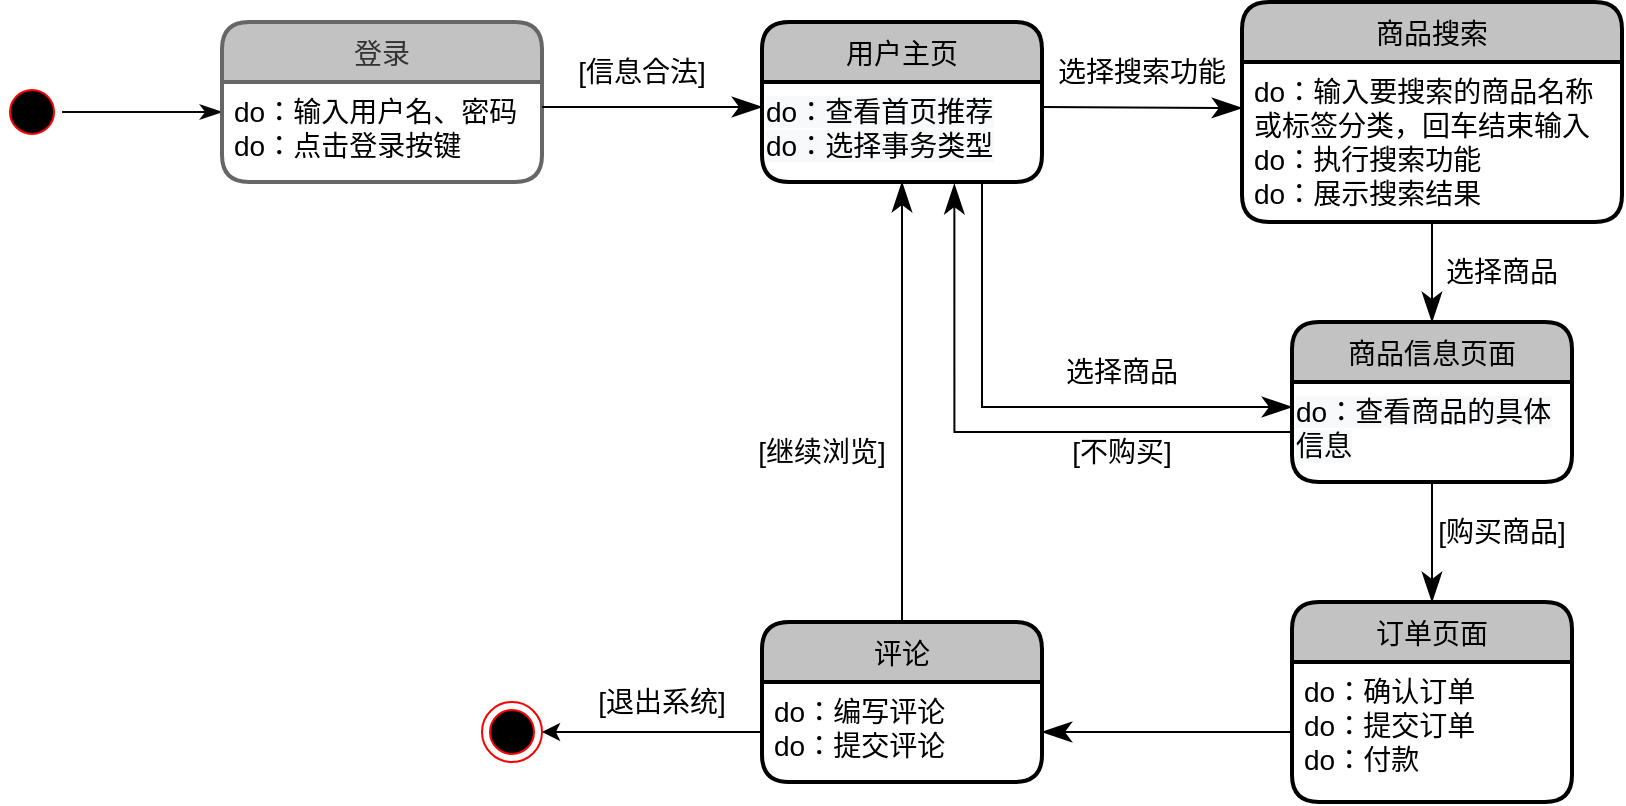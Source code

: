 <mxfile version="20.5.1" type="device" pages="3"><diagram id="R2lEEEUBdFMjLlhIrx00" name="购买行为"><mxGraphModel dx="872" dy="591" grid="1" gridSize="10" guides="1" tooltips="1" connect="1" arrows="1" fold="1" page="1" pageScale="1" pageWidth="850" pageHeight="1100" math="0" shadow="0" extFonts="Permanent Marker^https://fonts.googleapis.com/css?family=Permanent+Marker"><root><mxCell id="0"/><mxCell id="1" parent="0"/><mxCell id="otWupkpmChtxWl0oxh32-2" value="" style="ellipse;html=1;shape=startState;fillColor=#000000;strokeColor=#ff0000;" parent="1" vertex="1"><mxGeometry x="160" y="330" width="30" height="30" as="geometry"/></mxCell><mxCell id="otWupkpmChtxWl0oxh32-3" value="" style="edgeStyle=orthogonalEdgeStyle;html=1;verticalAlign=bottom;endArrow=classicThin;endSize=8;strokeColor=#080808;rounded=0;endFill=1;" parent="1" source="otWupkpmChtxWl0oxh32-2" edge="1"><mxGeometry relative="1" as="geometry"><mxPoint x="270" y="345" as="targetPoint"/></mxGeometry></mxCell><mxCell id="otWupkpmChtxWl0oxh32-5" value="登录" style="swimlane;childLayout=stackLayout;horizontal=1;startSize=30;horizontalStack=0;rounded=1;fontSize=14;fontStyle=0;strokeWidth=2;resizeParent=0;resizeLast=1;shadow=0;dashed=0;align=center;fillColor=#C2C2C2;fontColor=#333333;strokeColor=#666666;" parent="1" vertex="1"><mxGeometry x="270" y="300" width="160" height="80" as="geometry"/></mxCell><mxCell id="otWupkpmChtxWl0oxh32-6" value="do：输入用户名、密码&#10;do：点击登录按键" style="align=left;strokeColor=none;fillColor=none;spacingLeft=4;fontSize=14;verticalAlign=top;resizable=0;rotatable=0;part=1;" parent="otWupkpmChtxWl0oxh32-5" vertex="1"><mxGeometry y="30" width="160" height="50" as="geometry"/></mxCell><mxCell id="otWupkpmChtxWl0oxh32-7" value="订单页面" style="swimlane;childLayout=stackLayout;horizontal=1;startSize=30;horizontalStack=0;rounded=1;fontSize=14;fontStyle=0;strokeWidth=2;resizeParent=0;resizeLast=1;shadow=0;dashed=0;align=center;fillColor=#C2C2C2;" parent="1" vertex="1"><mxGeometry x="805" y="590" width="140" height="100" as="geometry"/></mxCell><mxCell id="otWupkpmChtxWl0oxh32-8" value="do：确认订单&#10;do：提交订单&#10;do：付款" style="align=left;strokeColor=none;fillColor=none;spacingLeft=4;fontSize=14;verticalAlign=top;resizable=0;rotatable=0;part=1;" parent="otWupkpmChtxWl0oxh32-7" vertex="1"><mxGeometry y="30" width="140" height="70" as="geometry"/></mxCell><mxCell id="otWupkpmChtxWl0oxh32-9" value="商品搜索" style="swimlane;childLayout=stackLayout;horizontal=1;startSize=30;horizontalStack=0;rounded=1;fontSize=14;fontStyle=0;strokeWidth=2;resizeParent=0;resizeLast=1;shadow=0;dashed=0;align=center;fillColor=#C2C2C2;" parent="1" vertex="1"><mxGeometry x="780" y="290" width="190" height="110" as="geometry"/></mxCell><mxCell id="otWupkpmChtxWl0oxh32-10" value="do：输入要搜索的商品名称&#10;或标签分类，回车结束输入&#10;do：执行搜索功能&#10;do：展示搜索结果" style="align=left;strokeColor=none;fillColor=none;spacingLeft=4;fontSize=14;verticalAlign=top;resizable=0;rotatable=0;part=1;" parent="otWupkpmChtxWl0oxh32-9" vertex="1"><mxGeometry y="30" width="190" height="80" as="geometry"/></mxCell><mxCell id="otWupkpmChtxWl0oxh32-13" value="评论" style="swimlane;childLayout=stackLayout;horizontal=1;startSize=30;horizontalStack=0;rounded=1;fontSize=14;fontStyle=0;strokeWidth=2;resizeParent=0;resizeLast=1;shadow=0;dashed=0;align=center;fillColor=#C2C2C2;" parent="1" vertex="1"><mxGeometry x="540" y="600" width="140" height="80" as="geometry"/></mxCell><mxCell id="otWupkpmChtxWl0oxh32-14" value="do：编写评论&#10;do：提交评论" style="align=left;strokeColor=none;fillColor=none;spacingLeft=4;fontSize=14;verticalAlign=top;resizable=0;rotatable=0;part=1;" parent="otWupkpmChtxWl0oxh32-13" vertex="1"><mxGeometry y="30" width="140" height="50" as="geometry"/></mxCell><mxCell id="otWupkpmChtxWl0oxh32-15" value="[信息合法]" style="text;html=1;strokeColor=none;fillColor=none;align=center;verticalAlign=middle;whiteSpace=wrap;rounded=0;fontSize=14;" parent="1" vertex="1"><mxGeometry x="430" y="310" width="100" height="30" as="geometry"/></mxCell><mxCell id="otWupkpmChtxWl0oxh32-11" value="商品信息页面" style="swimlane;childLayout=stackLayout;horizontal=1;startSize=30;horizontalStack=0;rounded=1;fontSize=14;fontStyle=0;strokeWidth=2;resizeParent=0;resizeLast=1;shadow=0;dashed=0;align=center;fillColor=#C2C2C2;" parent="1" vertex="1"><mxGeometry x="805" y="450" width="140" height="80" as="geometry"/></mxCell><mxCell id="otWupkpmChtxWl0oxh32-20" value="&lt;span style=&quot;color: rgb(0, 0, 0); font-family: Helvetica; font-size: 14px; font-style: normal; font-variant-ligatures: normal; font-variant-caps: normal; font-weight: 400; letter-spacing: normal; orphans: 2; text-align: left; text-indent: 0px; text-transform: none; widows: 2; word-spacing: 0px; -webkit-text-stroke-width: 0px; background-color: rgb(248, 249, 250); text-decoration-thickness: initial; text-decoration-style: initial; text-decoration-color: initial; float: none; display: inline !important;&quot;&gt;do：查看商品的具体信息&lt;br&gt;&lt;/span&gt;" style="text;whiteSpace=wrap;html=1;fontSize=14;" parent="otWupkpmChtxWl0oxh32-11" vertex="1"><mxGeometry y="30" width="140" height="50" as="geometry"/></mxCell><mxCell id="otWupkpmChtxWl0oxh32-16" value="用户主页" style="swimlane;childLayout=stackLayout;horizontal=1;startSize=30;horizontalStack=0;rounded=1;fontSize=14;fontStyle=0;strokeWidth=2;resizeParent=0;resizeLast=1;shadow=0;dashed=0;align=center;fillColor=#C2C2C2;" parent="1" vertex="1"><mxGeometry x="540" y="300" width="140" height="80" as="geometry"/></mxCell><mxCell id="otWupkpmChtxWl0oxh32-19" value="&lt;span style=&quot;color: rgb(0, 0, 0); font-family: Helvetica; font-size: 14px; font-style: normal; font-variant-ligatures: normal; font-variant-caps: normal; font-weight: 400; letter-spacing: normal; orphans: 2; text-align: left; text-indent: 0px; text-transform: none; widows: 2; word-spacing: 0px; -webkit-text-stroke-width: 0px; background-color: rgb(248, 249, 250); text-decoration-thickness: initial; text-decoration-style: initial; text-decoration-color: initial; float: none; display: inline !important;&quot;&gt;do：查看首页推荐&lt;br&gt;do：选择事务类型&lt;br&gt;&lt;/span&gt;" style="text;whiteSpace=wrap;html=1;fontSize=14;" parent="otWupkpmChtxWl0oxh32-16" vertex="1"><mxGeometry y="30" width="140" height="50" as="geometry"/></mxCell><mxCell id="otWupkpmChtxWl0oxh32-21" value="" style="endArrow=classicThin;endFill=1;endSize=12;html=1;rounded=0;fontSize=14;entryX=0;entryY=0.25;entryDx=0;entryDy=0;exitX=1;exitY=0.25;exitDx=0;exitDy=0;" parent="1" source="otWupkpmChtxWl0oxh32-6" target="otWupkpmChtxWl0oxh32-19" edge="1"><mxGeometry width="160" relative="1" as="geometry"><mxPoint x="480" y="370" as="sourcePoint"/><mxPoint x="590" y="339.5" as="targetPoint"/></mxGeometry></mxCell><mxCell id="otWupkpmChtxWl0oxh32-22" value="" style="endArrow=classicThin;endFill=1;endSize=12;html=1;rounded=0;fontSize=14;exitX=1;exitY=0.25;exitDx=0;exitDy=0;" parent="1" source="otWupkpmChtxWl0oxh32-19" edge="1"><mxGeometry width="160" relative="1" as="geometry"><mxPoint x="580" y="480" as="sourcePoint"/><mxPoint x="780" y="343" as="targetPoint"/></mxGeometry></mxCell><mxCell id="otWupkpmChtxWl0oxh32-23" value="" style="endArrow=classicThin;endFill=1;endSize=12;html=1;rounded=0;fontSize=14;entryX=0.5;entryY=0;entryDx=0;entryDy=0;exitX=0.5;exitY=1;exitDx=0;exitDy=0;" parent="1" source="otWupkpmChtxWl0oxh32-10" target="otWupkpmChtxWl0oxh32-11" edge="1"><mxGeometry width="160" relative="1" as="geometry"><mxPoint x="875" y="410" as="sourcePoint"/><mxPoint x="1020" y="410" as="targetPoint"/></mxGeometry></mxCell><mxCell id="otWupkpmChtxWl0oxh32-24" value="" style="endArrow=classicThin;endFill=1;endSize=12;html=1;rounded=0;fontSize=14;exitX=0.5;exitY=1;exitDx=0;exitDy=0;" parent="1" source="otWupkpmChtxWl0oxh32-20" target="otWupkpmChtxWl0oxh32-7" edge="1"><mxGeometry width="160" relative="1" as="geometry"><mxPoint x="885" y="420" as="sourcePoint"/><mxPoint x="885" y="460" as="targetPoint"/></mxGeometry></mxCell><mxCell id="otWupkpmChtxWl0oxh32-25" value="" style="endArrow=classicThin;endFill=1;endSize=12;html=1;rounded=0;fontSize=14;entryX=1;entryY=0.5;entryDx=0;entryDy=0;exitX=0;exitY=0.5;exitDx=0;exitDy=0;" parent="1" source="otWupkpmChtxWl0oxh32-8" target="otWupkpmChtxWl0oxh32-14" edge="1"><mxGeometry width="160" relative="1" as="geometry"><mxPoint x="875" y="430" as="sourcePoint"/><mxPoint x="875" y="470" as="targetPoint"/></mxGeometry></mxCell><mxCell id="otWupkpmChtxWl0oxh32-26" value="" style="endArrow=classicThin;endFill=1;endSize=12;html=1;rounded=0;fontSize=14;entryX=0.5;entryY=1;entryDx=0;entryDy=0;exitX=0.5;exitY=0;exitDx=0;exitDy=0;" parent="1" source="otWupkpmChtxWl0oxh32-13" target="otWupkpmChtxWl0oxh32-19" edge="1"><mxGeometry width="160" relative="1" as="geometry"><mxPoint x="885" y="430" as="sourcePoint"/><mxPoint x="885" y="470" as="targetPoint"/></mxGeometry></mxCell><mxCell id="otWupkpmChtxWl0oxh32-27" value="" style="endArrow=classicThin;endFill=1;endSize=12;html=1;rounded=0;fontSize=14;edgeStyle=orthogonalEdgeStyle;entryX=0;entryY=0.25;entryDx=0;entryDy=0;" parent="1" target="otWupkpmChtxWl0oxh32-20" edge="1"><mxGeometry width="160" relative="1" as="geometry"><mxPoint x="650" y="380" as="sourcePoint"/><mxPoint x="650" y="480" as="targetPoint"/><Array as="points"><mxPoint x="650" y="493"/></Array></mxGeometry></mxCell><mxCell id="otWupkpmChtxWl0oxh32-28" value="选择商品" style="text;html=1;strokeColor=none;fillColor=none;align=center;verticalAlign=middle;whiteSpace=wrap;rounded=0;fontSize=14;" parent="1" vertex="1"><mxGeometry x="670" y="460" width="100" height="30" as="geometry"/></mxCell><mxCell id="otWupkpmChtxWl0oxh32-29" value="选择商品" style="text;html=1;strokeColor=none;fillColor=none;align=center;verticalAlign=middle;whiteSpace=wrap;rounded=0;fontSize=14;" parent="1" vertex="1"><mxGeometry x="860" y="410" width="100" height="30" as="geometry"/></mxCell><mxCell id="otWupkpmChtxWl0oxh32-30" value="选择搜索功能" style="text;html=1;strokeColor=none;fillColor=none;align=center;verticalAlign=middle;whiteSpace=wrap;rounded=0;fontSize=14;" parent="1" vertex="1"><mxGeometry x="680" y="310" width="100" height="30" as="geometry"/></mxCell><mxCell id="otWupkpmChtxWl0oxh32-31" value="" style="ellipse;html=1;shape=endState;fillColor=#000000;strokeColor=#ff0000;fontSize=14;" parent="1" vertex="1"><mxGeometry x="400" y="640" width="30" height="30" as="geometry"/></mxCell><mxCell id="otWupkpmChtxWl0oxh32-32" style="edgeStyle=orthogonalEdgeStyle;rounded=0;orthogonalLoop=1;jettySize=auto;html=1;fontSize=14;" parent="1" source="otWupkpmChtxWl0oxh32-14" target="otWupkpmChtxWl0oxh32-31" edge="1"><mxGeometry relative="1" as="geometry"/></mxCell><mxCell id="otWupkpmChtxWl0oxh32-33" value="[购买商品]" style="text;html=1;strokeColor=none;fillColor=none;align=center;verticalAlign=middle;whiteSpace=wrap;rounded=0;fontSize=14;" parent="1" vertex="1"><mxGeometry x="860" y="540" width="100" height="30" as="geometry"/></mxCell><mxCell id="otWupkpmChtxWl0oxh32-34" value="" style="endArrow=classicThin;endFill=1;endSize=12;html=1;rounded=0;fontSize=14;edgeStyle=orthogonalEdgeStyle;entryX=0.687;entryY=1.02;entryDx=0;entryDy=0;entryPerimeter=0;exitX=0;exitY=0.5;exitDx=0;exitDy=0;" parent="1" source="otWupkpmChtxWl0oxh32-20" target="otWupkpmChtxWl0oxh32-19" edge="1"><mxGeometry width="160" relative="1" as="geometry"><mxPoint x="660" y="390" as="sourcePoint"/><mxPoint x="815" y="502.5" as="targetPoint"/><Array as="points"><mxPoint x="636" y="505"/></Array></mxGeometry></mxCell><mxCell id="otWupkpmChtxWl0oxh32-35" value="[不购买]" style="text;html=1;strokeColor=none;fillColor=none;align=center;verticalAlign=middle;whiteSpace=wrap;rounded=0;fontSize=14;" parent="1" vertex="1"><mxGeometry x="670" y="500" width="100" height="30" as="geometry"/></mxCell><mxCell id="otWupkpmChtxWl0oxh32-37" value="[继续浏览]" style="text;html=1;strokeColor=none;fillColor=none;align=center;verticalAlign=middle;whiteSpace=wrap;rounded=0;fontSize=14;" parent="1" vertex="1"><mxGeometry x="520" y="500" width="100" height="30" as="geometry"/></mxCell><mxCell id="otWupkpmChtxWl0oxh32-38" value="[退出系统]" style="text;html=1;strokeColor=none;fillColor=none;align=center;verticalAlign=middle;whiteSpace=wrap;rounded=0;fontSize=14;" parent="1" vertex="1"><mxGeometry x="440" y="625" width="100" height="30" as="geometry"/></mxCell></root></mxGraphModel></diagram><diagram id="eWzMUjhKmVwB8iP0zjma" name="查询用户信息行为"><mxGraphModel dx="872" dy="591" grid="1" gridSize="10" guides="1" tooltips="1" connect="1" arrows="1" fold="1" page="1" pageScale="1" pageWidth="827" pageHeight="1169" math="0" shadow="0"><root><mxCell id="0"/><mxCell id="1" parent="0"/><mxCell id="ZMlO0Y_bsTC1kJt2tkNw-1" value="用户主页" style="swimlane;childLayout=stackLayout;horizontal=1;startSize=30;horizontalStack=0;rounded=1;fontSize=14;fontStyle=0;strokeWidth=2;resizeParent=0;resizeLast=1;shadow=0;dashed=0;align=center;fillColor=#C2C2C2;" parent="1" vertex="1"><mxGeometry x="390" y="300" width="140" height="80" as="geometry"/></mxCell><mxCell id="ZMlO0Y_bsTC1kJt2tkNw-2" value="&lt;span style=&quot;color: rgb(0, 0, 0); font-family: Helvetica; font-size: 14px; font-style: normal; font-variant-ligatures: normal; font-variant-caps: normal; font-weight: 400; letter-spacing: normal; orphans: 2; text-align: left; text-indent: 0px; text-transform: none; widows: 2; word-spacing: 0px; -webkit-text-stroke-width: 0px; background-color: rgb(248, 249, 250); text-decoration-thickness: initial; text-decoration-style: initial; text-decoration-color: initial; float: none; display: inline !important;&quot;&gt;do：选择事务类型&lt;br&gt;&lt;/span&gt;" style="text;whiteSpace=wrap;html=1;fontSize=14;" parent="ZMlO0Y_bsTC1kJt2tkNw-1" vertex="1"><mxGeometry y="30" width="140" height="50" as="geometry"/></mxCell><mxCell id="0crt_siUDgmrqYU3m-as-1" value="" style="ellipse;html=1;shape=startState;fillColor=#000000;strokeColor=#ff0000;" parent="1" vertex="1"><mxGeometry x="40" y="330" width="30" height="30" as="geometry"/></mxCell><mxCell id="0crt_siUDgmrqYU3m-as-2" value="" style="edgeStyle=orthogonalEdgeStyle;html=1;verticalAlign=bottom;endArrow=classicThin;endSize=8;strokeColor=#080808;rounded=0;endFill=1;" parent="1" source="0crt_siUDgmrqYU3m-as-1" edge="1"><mxGeometry relative="1" as="geometry"><mxPoint x="120" y="345" as="targetPoint"/></mxGeometry></mxCell><mxCell id="0crt_siUDgmrqYU3m-as-3" value="登录" style="swimlane;childLayout=stackLayout;horizontal=1;startSize=30;horizontalStack=0;rounded=1;fontSize=14;fontStyle=0;strokeWidth=2;resizeParent=0;resizeLast=1;shadow=0;dashed=0;align=center;fillColor=#C2C2C2;fontColor=#333333;strokeColor=#666666;" parent="1" vertex="1"><mxGeometry x="120" y="300" width="160" height="80" as="geometry"/></mxCell><mxCell id="0crt_siUDgmrqYU3m-as-4" value="do：输入用户名、密码&#10;do：点击登录按键" style="align=left;strokeColor=none;fillColor=none;spacingLeft=4;fontSize=14;verticalAlign=top;resizable=0;rotatable=0;part=1;" parent="0crt_siUDgmrqYU3m-as-3" vertex="1"><mxGeometry y="30" width="160" height="50" as="geometry"/></mxCell><mxCell id="0crt_siUDgmrqYU3m-as-5" value="[信息合法]" style="text;html=1;strokeColor=none;fillColor=none;align=center;verticalAlign=middle;whiteSpace=wrap;rounded=0;fontSize=14;" parent="1" vertex="1"><mxGeometry x="280" y="310" width="100" height="30" as="geometry"/></mxCell><mxCell id="0crt_siUDgmrqYU3m-as-7" value="历史记录页面" style="swimlane;childLayout=stackLayout;horizontal=1;startSize=30;horizontalStack=0;rounded=1;fontSize=14;fontStyle=0;strokeWidth=2;resizeParent=0;resizeLast=1;shadow=0;dashed=0;align=center;fillColor=#C2C2C2;" parent="1" vertex="1"><mxGeometry x="490" y="460" width="120" height="80" as="geometry"/></mxCell><mxCell id="0crt_siUDgmrqYU3m-as-8" value="&lt;span style=&quot;color: rgb(0, 0, 0); font-family: Helvetica; font-size: 14px; font-style: normal; font-variant-ligatures: normal; font-variant-caps: normal; font-weight: 400; letter-spacing: normal; orphans: 2; text-align: left; text-indent: 0px; text-transform: none; widows: 2; word-spacing: 0px; -webkit-text-stroke-width: 0px; background-color: rgb(248, 249, 250); text-decoration-thickness: initial; text-decoration-style: initial; text-decoration-color: initial; float: none; display: inline !important;&quot;&gt;do：查看购买或卖出交易记录&lt;br&gt;&lt;/span&gt;" style="text;whiteSpace=wrap;html=1;fontSize=14;" parent="0crt_siUDgmrqYU3m-as-7" vertex="1"><mxGeometry y="30" width="120" height="50" as="geometry"/></mxCell><mxCell id="0crt_siUDgmrqYU3m-as-10" value="查询个人信息" style="text;html=1;strokeColor=none;fillColor=none;align=center;verticalAlign=middle;whiteSpace=wrap;rounded=0;fontSize=14;" parent="1" vertex="1"><mxGeometry x="530" y="310" width="100" height="30" as="geometry"/></mxCell><mxCell id="zczjeoo9EEwKX6DGi8ty-1" value="" style="ellipse;html=1;shape=endState;fillColor=#000000;strokeColor=#ff0000;fontSize=14;" parent="1" vertex="1"><mxGeometry x="565" y="680" width="30" height="30" as="geometry"/></mxCell><mxCell id="zczjeoo9EEwKX6DGi8ty-2" style="edgeStyle=orthogonalEdgeStyle;rounded=0;orthogonalLoop=1;jettySize=auto;html=1;fontSize=14;exitX=0.75;exitY=1;exitDx=0;exitDy=0;" parent="1" target="zczjeoo9EEwKX6DGi8ty-1" edge="1" source="0crt_siUDgmrqYU3m-as-8"><mxGeometry relative="1" as="geometry"><mxPoint x="414" y="720" as="sourcePoint"/></mxGeometry></mxCell><mxCell id="zczjeoo9EEwKX6DGi8ty-3" value="[退出系统]" style="text;html=1;strokeColor=none;fillColor=none;align=center;verticalAlign=middle;whiteSpace=wrap;rounded=0;fontSize=14;" parent="1" vertex="1"><mxGeometry x="570" y="570" width="100" height="30" as="geometry"/></mxCell><mxCell id="zczjeoo9EEwKX6DGi8ty-4" style="edgeStyle=orthogonalEdgeStyle;rounded=0;orthogonalLoop=1;jettySize=auto;html=1;entryX=0.5;entryY=1;entryDx=0;entryDy=0;strokeColor=#080808;fontSize=14;endArrow=classicThin;endFill=1;exitX=0.5;exitY=1;exitDx=0;exitDy=0;" parent="1" source="0crt_siUDgmrqYU3m-as-8" target="ZMlO0Y_bsTC1kJt2tkNw-2" edge="1"><mxGeometry relative="1" as="geometry"><Array as="points"><mxPoint x="550" y="600"/><mxPoint x="460" y="600"/></Array><mxPoint x="590" y="600" as="sourcePoint"/></mxGeometry></mxCell><mxCell id="oHou0FFQgTSMxI1iN3SU-1" value="[继续浏览]" style="text;html=1;strokeColor=none;fillColor=none;align=center;verticalAlign=middle;whiteSpace=wrap;rounded=0;fontSize=14;" parent="1" vertex="1"><mxGeometry x="460" y="570" width="80" height="30" as="geometry"/></mxCell><mxCell id="rpZAEzg-lHAHDiPpjRsK-1" value="个人信息修改" style="swimlane;childLayout=stackLayout;horizontal=1;startSize=30;horizontalStack=0;rounded=1;fontSize=14;fontStyle=0;strokeWidth=2;resizeParent=0;resizeLast=1;shadow=0;dashed=0;align=center;fillColor=#C2C2C2;" vertex="1" parent="1"><mxGeometry x="640" y="460" width="120" height="80" as="geometry"/></mxCell><mxCell id="rpZAEzg-lHAHDiPpjRsK-2" value="&lt;span style=&quot;color: rgb(0, 0, 0); font-family: Helvetica; font-size: 14px; font-style: normal; font-variant-ligatures: normal; font-variant-caps: normal; font-weight: 400; letter-spacing: normal; orphans: 2; text-align: left; text-indent: 0px; text-transform: none; widows: 2; word-spacing: 0px; -webkit-text-stroke-width: 0px; background-color: rgb(248, 249, 250); text-decoration-thickness: initial; text-decoration-style: initial; text-decoration-color: initial; float: none; display: inline !important;&quot;&gt;&lt;br&gt;&lt;/span&gt;" style="text;whiteSpace=wrap;html=1;fontSize=14;" vertex="1" parent="rpZAEzg-lHAHDiPpjRsK-1"><mxGeometry y="30" width="120" height="50" as="geometry"/></mxCell><mxCell id="rpZAEzg-lHAHDiPpjRsK-3" value="个人信息页面" style="swimlane;childLayout=stackLayout;horizontal=1;startSize=30;horizontalStack=0;rounded=1;fontSize=14;fontStyle=0;strokeWidth=2;resizeParent=0;resizeLast=1;shadow=0;dashed=0;align=center;fillColor=#C2C2C2;" vertex="1" parent="1"><mxGeometry x="640" y="300" width="120" height="80" as="geometry"/></mxCell><mxCell id="rpZAEzg-lHAHDiPpjRsK-4" value="&lt;span style=&quot;color: rgb(0, 0, 0); font-family: Helvetica; font-size: 14px; font-style: normal; font-variant-ligatures: normal; font-variant-caps: normal; font-weight: 400; letter-spacing: normal; orphans: 2; text-align: left; text-indent: 0px; text-transform: none; widows: 2; word-spacing: 0px; -webkit-text-stroke-width: 0px; background-color: rgb(248, 249, 250); text-decoration-thickness: initial; text-decoration-style: initial; text-decoration-color: initial; float: none; display: inline !important;&quot;&gt;do：查看个人信息&lt;br&gt;&lt;/span&gt;" style="text;whiteSpace=wrap;html=1;fontSize=14;" vertex="1" parent="rpZAEzg-lHAHDiPpjRsK-3"><mxGeometry y="30" width="120" height="50" as="geometry"/></mxCell><mxCell id="3VuEEeE6jYUUm1kIB4Z--1" value="[选择查询记录功能]" style="text;html=1;strokeColor=none;fillColor=none;align=center;verticalAlign=middle;whiteSpace=wrap;rounded=0;fontSize=14;" vertex="1" parent="1"><mxGeometry x="550" y="400" width="130" height="30" as="geometry"/></mxCell><mxCell id="3VuEEeE6jYUUm1kIB4Z--2" style="edgeStyle=orthogonalEdgeStyle;rounded=0;orthogonalLoop=1;jettySize=auto;html=1;entryX=0.5;entryY=0;entryDx=0;entryDy=0;exitX=0;exitY=0.5;exitDx=0;exitDy=0;" edge="1" parent="1" source="rpZAEzg-lHAHDiPpjRsK-4" target="0crt_siUDgmrqYU3m-as-7"><mxGeometry relative="1" as="geometry"/></mxCell><mxCell id="3VuEEeE6jYUUm1kIB4Z--3" style="edgeStyle=orthogonalEdgeStyle;rounded=0;orthogonalLoop=1;jettySize=auto;html=1;exitX=1;exitY=0.25;exitDx=0;exitDy=0;entryX=0;entryY=0.25;entryDx=0;entryDy=0;" edge="1" parent="1" source="ZMlO0Y_bsTC1kJt2tkNw-2" target="rpZAEzg-lHAHDiPpjRsK-4"><mxGeometry relative="1" as="geometry"/></mxCell><mxCell id="3VuEEeE6jYUUm1kIB4Z--4" style="edgeStyle=orthogonalEdgeStyle;rounded=0;orthogonalLoop=1;jettySize=auto;html=1;exitX=1;exitY=0.25;exitDx=0;exitDy=0;entryX=0;entryY=0.25;entryDx=0;entryDy=0;" edge="1" parent="1" source="0crt_siUDgmrqYU3m-as-4" target="ZMlO0Y_bsTC1kJt2tkNw-2"><mxGeometry relative="1" as="geometry"/></mxCell><mxCell id="3VuEEeE6jYUUm1kIB4Z--5" style="edgeStyle=orthogonalEdgeStyle;rounded=0;orthogonalLoop=1;jettySize=auto;html=1;exitX=0.5;exitY=1;exitDx=0;exitDy=0;" edge="1" parent="1" source="rpZAEzg-lHAHDiPpjRsK-4" target="rpZAEzg-lHAHDiPpjRsK-1"><mxGeometry relative="1" as="geometry"/></mxCell><mxCell id="3VuEEeE6jYUUm1kIB4Z--6" value="[选择信息修改]" style="text;html=1;strokeColor=none;fillColor=none;align=center;verticalAlign=middle;whiteSpace=wrap;rounded=0;fontSize=14;" vertex="1" parent="1"><mxGeometry x="700" y="400" width="100" height="30" as="geometry"/></mxCell><mxCell id="RXdtDs6QA2mrC2JgQwkL-1" style="edgeStyle=orthogonalEdgeStyle;rounded=0;orthogonalLoop=1;jettySize=auto;html=1;exitX=0.5;exitY=1;exitDx=0;exitDy=0;entryX=0.25;entryY=1;entryDx=0;entryDy=0;" edge="1" parent="1" source="rpZAEzg-lHAHDiPpjRsK-2" target="ZMlO0Y_bsTC1kJt2tkNw-2"><mxGeometry relative="1" as="geometry"><Array as="points"><mxPoint x="700" y="620"/><mxPoint x="425" y="620"/></Array></mxGeometry></mxCell><mxCell id="RXdtDs6QA2mrC2JgQwkL-3" style="edgeStyle=orthogonalEdgeStyle;rounded=0;orthogonalLoop=1;jettySize=auto;html=1;exitX=0.75;exitY=1;exitDx=0;exitDy=0;entryX=1;entryY=0.5;entryDx=0;entryDy=0;" edge="1" parent="1" source="rpZAEzg-lHAHDiPpjRsK-2" target="zczjeoo9EEwKX6DGi8ty-1"><mxGeometry relative="1" as="geometry"/></mxCell><mxCell id="RXdtDs6QA2mrC2JgQwkL-4" value="[退出系统]" style="text;html=1;strokeColor=none;fillColor=none;align=center;verticalAlign=middle;whiteSpace=wrap;rounded=0;fontSize=14;" vertex="1" parent="1"><mxGeometry x="730" y="570" width="70" height="30" as="geometry"/></mxCell><mxCell id="RXdtDs6QA2mrC2JgQwkL-5" value="[继续浏览]" style="text;html=1;strokeColor=none;fillColor=none;align=center;verticalAlign=middle;whiteSpace=wrap;rounded=0;fontSize=14;" vertex="1" parent="1"><mxGeometry x="460" y="620" width="80" height="30" as="geometry"/></mxCell></root></mxGraphModel></diagram><diagram id="JRRtgYdZBsnhvniykUkQ" name="第 3 页"><mxGraphModel dx="872" dy="591" grid="1" gridSize="10" guides="1" tooltips="1" connect="1" arrows="1" fold="1" page="1" pageScale="1" pageWidth="827" pageHeight="1169" math="0" shadow="0"><root><mxCell id="0"/><mxCell id="1" parent="0"/><mxCell id="kqKwQIR1l-xNb0GERo_4-3" style="rounded=0;orthogonalLoop=1;jettySize=auto;html=1;endArrow=none;endFill=0;" edge="1" parent="1" source="DsGtVFr5sFfzgLiIMCj_-1" target="DsGtVFr5sFfzgLiIMCj_-3"><mxGeometry relative="1" as="geometry"/></mxCell><mxCell id="kqKwQIR1l-xNb0GERo_4-4" style="edgeStyle=none;rounded=0;orthogonalLoop=1;jettySize=auto;html=1;entryX=0;entryY=0.5;entryDx=0;entryDy=0;endArrow=none;endFill=0;" edge="1" parent="1" source="DsGtVFr5sFfzgLiIMCj_-1" target="kqKwQIR1l-xNb0GERo_4-1"><mxGeometry relative="1" as="geometry"/></mxCell><mxCell id="DsGtVFr5sFfzgLiIMCj_-1" value="接收用户订单" style="rounded=0;whiteSpace=wrap;html=1;" parent="1" vertex="1"><mxGeometry x="110" y="240" width="40" height="100" as="geometry"/></mxCell><mxCell id="kqKwQIR1l-xNb0GERo_4-5" style="edgeStyle=none;rounded=0;orthogonalLoop=1;jettySize=auto;html=1;entryX=0;entryY=0.5;entryDx=0;entryDy=0;endArrow=none;endFill=0;" edge="1" parent="1" source="DsGtVFr5sFfzgLiIMCj_-3" target="kqKwQIR1l-xNb0GERo_4-2"><mxGeometry relative="1" as="geometry"/></mxCell><mxCell id="DsGtVFr5sFfzgLiIMCj_-3" value="订单格式合法" style="rounded=0;whiteSpace=wrap;html=1;" parent="1" vertex="1"><mxGeometry x="210" y="240" width="120" height="40" as="geometry"/></mxCell><mxCell id="kqKwQIR1l-xNb0GERo_4-7" style="edgeStyle=none;rounded=0;orthogonalLoop=1;jettySize=auto;html=1;endArrow=none;endFill=0;" edge="1" parent="1" source="kqKwQIR1l-xNb0GERo_4-1" target="kqKwQIR1l-xNb0GERo_4-6"><mxGeometry relative="1" as="geometry"/></mxCell><mxCell id="kqKwQIR1l-xNb0GERo_4-1" value="订单格式不合法" style="rounded=0;whiteSpace=wrap;html=1;" vertex="1" parent="1"><mxGeometry x="210" y="300" width="120" height="40" as="geometry"/></mxCell><mxCell id="kqKwQIR1l-xNb0GERo_4-11" style="edgeStyle=none;rounded=0;orthogonalLoop=1;jettySize=auto;html=1;entryX=0;entryY=0.5;entryDx=0;entryDy=0;endArrow=none;endFill=0;" edge="1" parent="1" source="kqKwQIR1l-xNb0GERo_4-2" target="kqKwQIR1l-xNb0GERo_4-10"><mxGeometry relative="1" as="geometry"/></mxCell><mxCell id="kqKwQIR1l-xNb0GERo_4-2" value="将订单存储到数据库中" style="rounded=0;whiteSpace=wrap;html=1;" vertex="1" parent="1"><mxGeometry x="400" y="240" width="140" height="40" as="geometry"/></mxCell><mxCell id="kqKwQIR1l-xNb0GERo_4-6" value="提示用户修改订单格式" style="rounded=0;whiteSpace=wrap;html=1;" vertex="1" parent="1"><mxGeometry x="400" y="300" width="140" height="40" as="geometry"/></mxCell><mxCell id="kqKwQIR1l-xNb0GERo_4-14" style="edgeStyle=none;rounded=0;orthogonalLoop=1;jettySize=auto;html=1;entryX=0;entryY=0.5;entryDx=0;entryDy=0;endArrow=none;endFill=0;" edge="1" parent="1" source="kqKwQIR1l-xNb0GERo_4-9" target="kqKwQIR1l-xNb0GERo_4-13"><mxGeometry relative="1" as="geometry"/></mxCell><mxCell id="kqKwQIR1l-xNb0GERo_4-15" style="edgeStyle=none;rounded=0;orthogonalLoop=1;jettySize=auto;html=1;entryX=0;entryY=0.5;entryDx=0;entryDy=0;endArrow=none;endFill=0;" edge="1" parent="1" source="kqKwQIR1l-xNb0GERo_4-9" target="kqKwQIR1l-xNb0GERo_4-12"><mxGeometry relative="1" as="geometry"/></mxCell><mxCell id="kqKwQIR1l-xNb0GERo_4-9" value="查询订单" style="rounded=0;whiteSpace=wrap;html=1;" vertex="1" parent="1"><mxGeometry x="110" y="400" width="40" height="100" as="geometry"/></mxCell><mxCell id="kqKwQIR1l-xNb0GERo_4-10" value="响应订单提交成功" style="rounded=0;whiteSpace=wrap;html=1;" vertex="1" parent="1"><mxGeometry x="600" y="240" width="140" height="40" as="geometry"/></mxCell><mxCell id="kqKwQIR1l-xNb0GERo_4-12" value="有交易订单" style="rounded=0;whiteSpace=wrap;html=1;" vertex="1" parent="1"><mxGeometry x="210" y="460" width="120" height="40" as="geometry"/></mxCell><mxCell id="kqKwQIR1l-xNb0GERo_4-17" style="edgeStyle=none;rounded=0;orthogonalLoop=1;jettySize=auto;html=1;entryX=0;entryY=0.5;entryDx=0;entryDy=0;endArrow=none;endFill=0;" edge="1" parent="1" source="kqKwQIR1l-xNb0GERo_4-13" target="kqKwQIR1l-xNb0GERo_4-16"><mxGeometry relative="1" as="geometry"/></mxCell><mxCell id="kqKwQIR1l-xNb0GERo_4-13" value="该用户暂无交易订单" style="rounded=0;whiteSpace=wrap;html=1;" vertex="1" parent="1"><mxGeometry x="210" y="400" width="120" height="40" as="geometry"/></mxCell><mxCell id="kqKwQIR1l-xNb0GERo_4-16" value="返回交易订单信息" style="rounded=0;whiteSpace=wrap;html=1;" vertex="1" parent="1"><mxGeometry x="400" y="400" width="140" height="40" as="geometry"/></mxCell></root></mxGraphModel></diagram></mxfile>